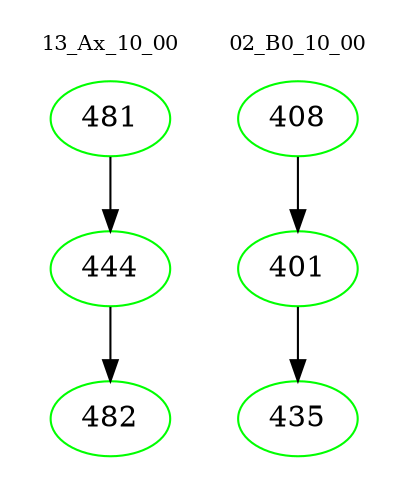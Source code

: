 digraph{
subgraph cluster_0 {
color = white
label = "13_Ax_10_00";
fontsize=10;
T0_481 [label="481", color="green"]
T0_481 -> T0_444 [color="black"]
T0_444 [label="444", color="green"]
T0_444 -> T0_482 [color="black"]
T0_482 [label="482", color="green"]
}
subgraph cluster_1 {
color = white
label = "02_B0_10_00";
fontsize=10;
T1_408 [label="408", color="green"]
T1_408 -> T1_401 [color="black"]
T1_401 [label="401", color="green"]
T1_401 -> T1_435 [color="black"]
T1_435 [label="435", color="green"]
}
}
